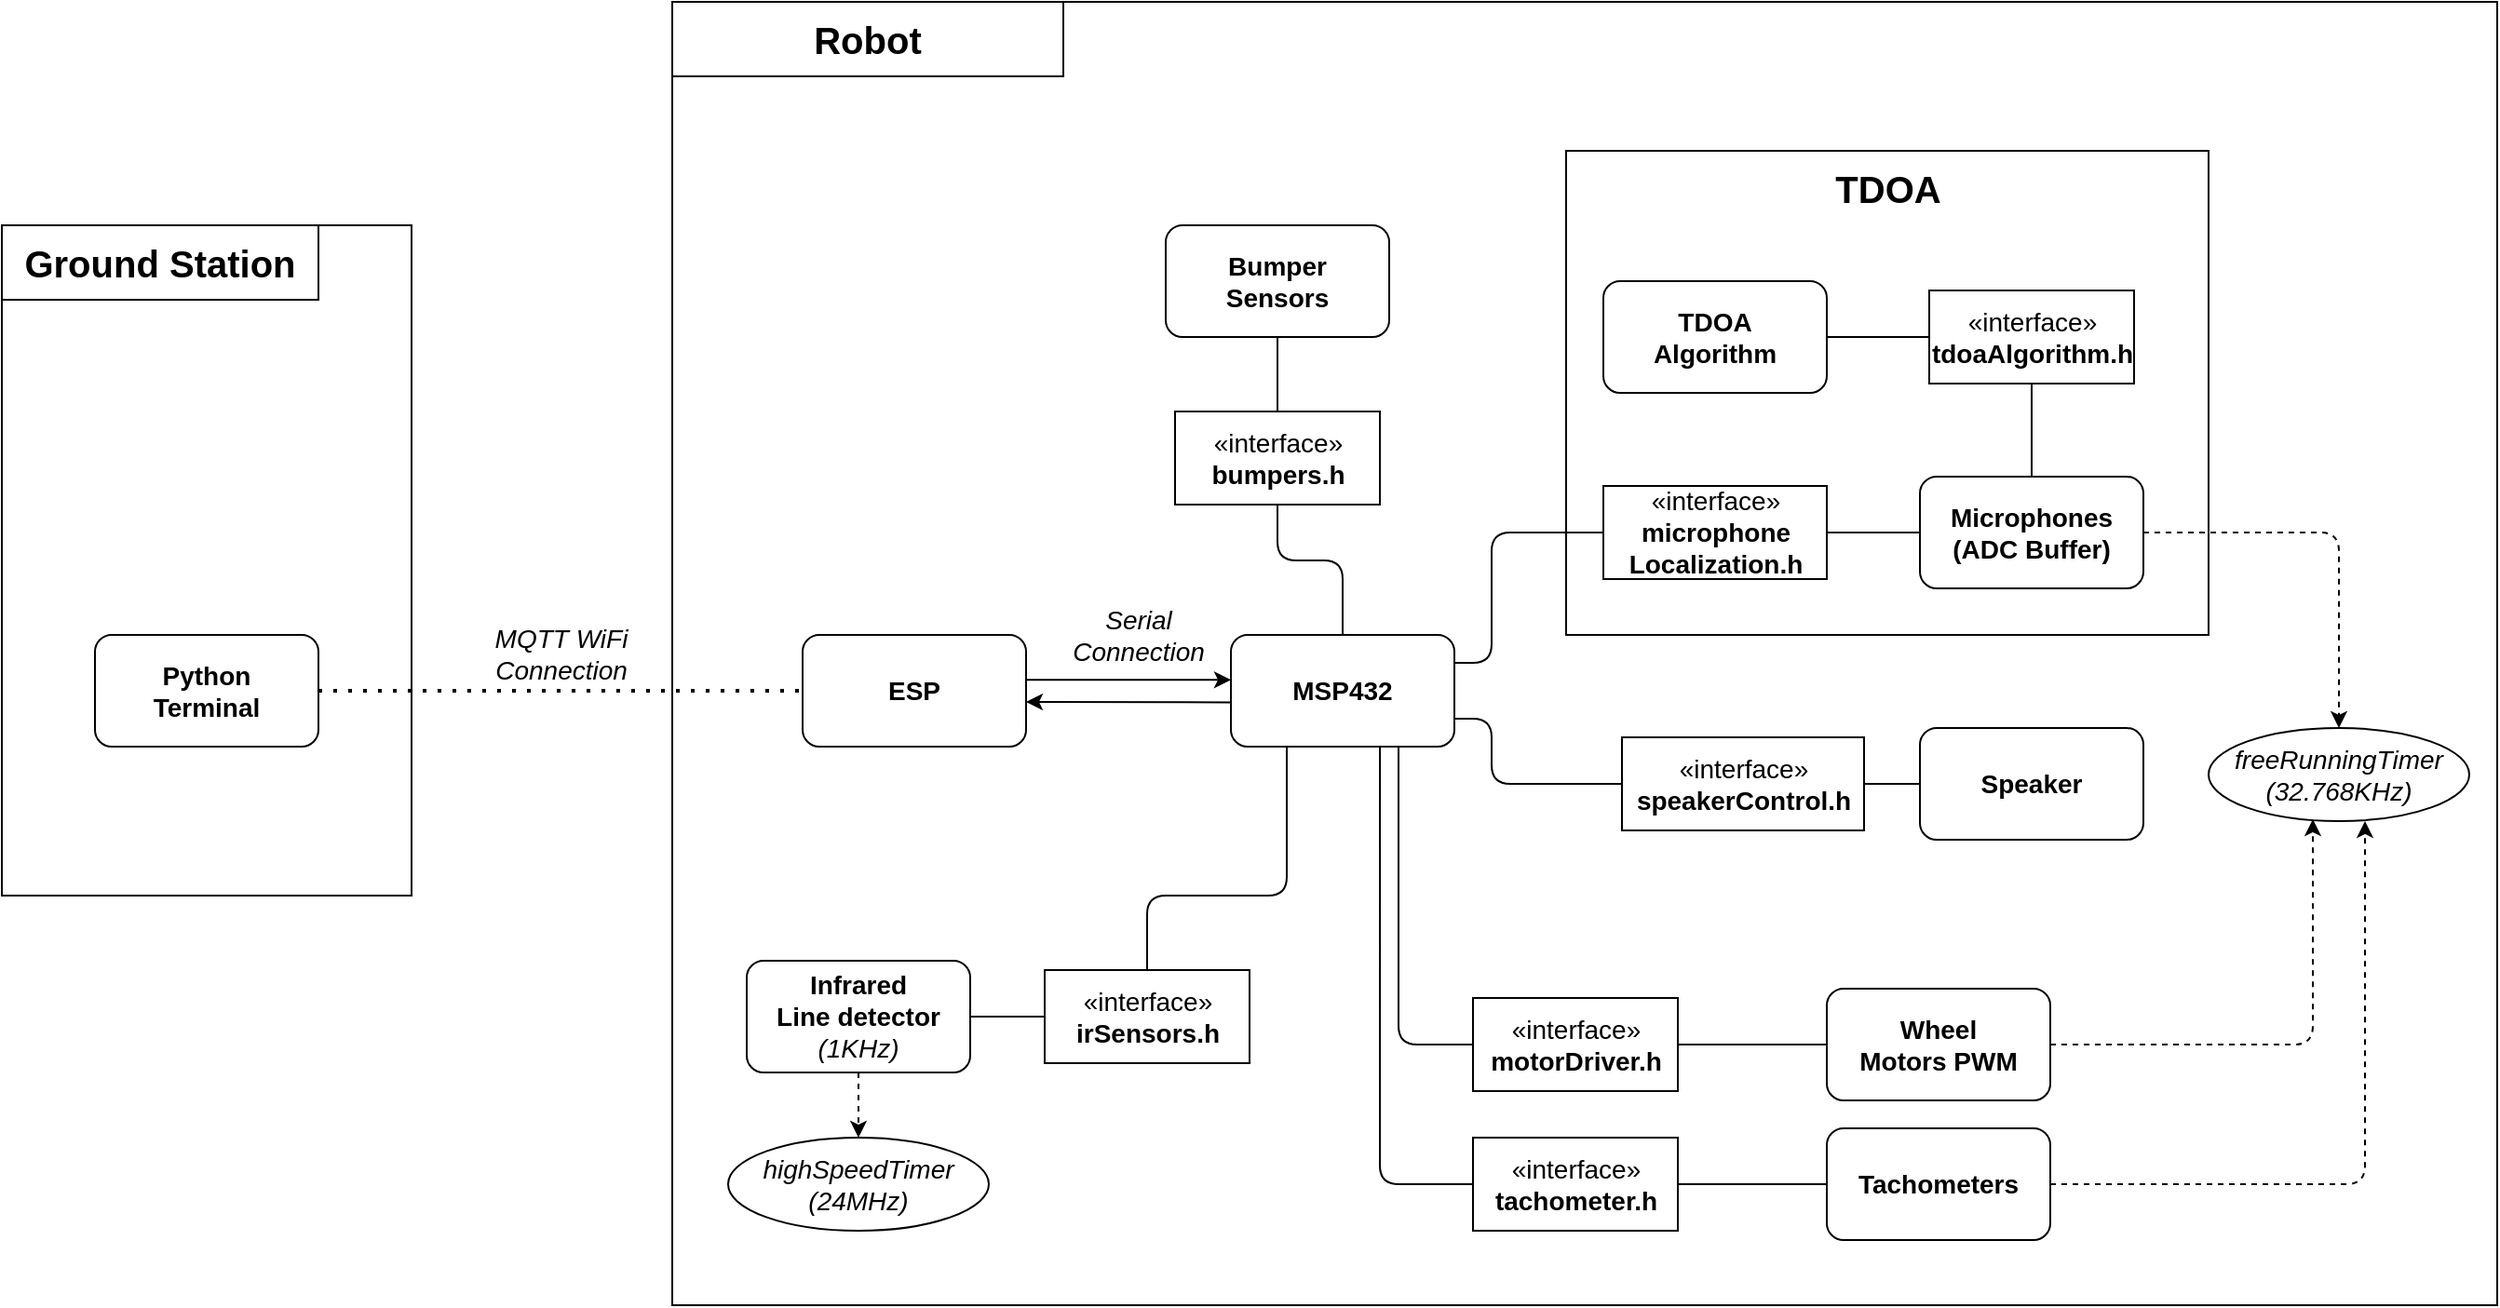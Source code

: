 <mxfile version="13.8.8" type="google"><diagram id="R2lEEEUBdFMjLlhIrx00" name="Page-1"><mxGraphModel dx="2444" dy="2011" grid="1" gridSize="10" guides="1" tooltips="1" connect="1" arrows="1" fold="1" page="1" pageScale="1" pageWidth="850" pageHeight="1100" math="0" shadow="0" extFonts="Permanent Marker^https://fonts.googleapis.com/css?family=Permanent+Marker"><root><mxCell id="0"/><mxCell id="1" parent="0"/><mxCell id="5R7EifW08s98xC6AkDYj-70" value="" style="rounded=0;whiteSpace=wrap;html=1;fontSize=14;fillColor=none;" parent="1" vertex="1"><mxGeometry x="100" y="-140" width="980" height="700" as="geometry"/></mxCell><mxCell id="5R7EifW08s98xC6AkDYj-71" value="" style="rounded=0;whiteSpace=wrap;html=1;fontSize=14;fillColor=none;" parent="1" vertex="1"><mxGeometry x="580" y="-60" width="345" height="260" as="geometry"/></mxCell><mxCell id="5R7EifW08s98xC6AkDYj-42" value="" style="rounded=0;whiteSpace=wrap;html=1;fontSize=14;fillColor=none;" parent="1" vertex="1"><mxGeometry x="-260" y="-20" width="220" height="360" as="geometry"/></mxCell><mxCell id="5R7EifW08s98xC6AkDYj-3" value="&lt;font style=&quot;font-size: 20px&quot;&gt;&lt;b&gt;Ground Station&lt;/b&gt;&lt;/font&gt;" style="text;html=1;fillColor=none;align=center;verticalAlign=middle;whiteSpace=wrap;rounded=0;strokeColor=#000000;" parent="1" vertex="1"><mxGeometry x="-260" y="-20" width="170" height="40" as="geometry"/></mxCell><mxCell id="5R7EifW08s98xC6AkDYj-10" value="&lt;span style=&quot;font-size: 14px;&quot;&gt;Python&lt;/span&gt;&lt;br style=&quot;font-size: 14px;&quot;&gt;&lt;span style=&quot;font-size: 14px;&quot;&gt;Terminal&lt;/span&gt;" style="rounded=1;whiteSpace=wrap;html=1;fontSize=14;fontStyle=1" parent="1" vertex="1"><mxGeometry x="-210" y="200" width="120" height="60" as="geometry"/></mxCell><mxCell id="5R7EifW08s98xC6AkDYj-13" value="ESP" style="rounded=1;whiteSpace=wrap;html=1;fontSize=14;fontStyle=1" parent="1" vertex="1"><mxGeometry x="170" y="200" width="120" height="60" as="geometry"/></mxCell><mxCell id="5R7EifW08s98xC6AkDYj-15" value="Bumper&lt;br style=&quot;font-size: 14px;&quot;&gt;Sensors" style="rounded=1;whiteSpace=wrap;html=1;fontSize=14;fontStyle=1" parent="1" vertex="1"><mxGeometry x="365" y="-20" width="120" height="60" as="geometry"/></mxCell><mxCell id="5R7EifW08s98xC6AkDYj-16" value="MSP432" style="rounded=1;whiteSpace=wrap;html=1;fontSize=14;fontStyle=1" parent="1" vertex="1"><mxGeometry x="400" y="200" width="120" height="60" as="geometry"/></mxCell><mxCell id="5R7EifW08s98xC6AkDYj-18" value="Speaker" style="rounded=1;whiteSpace=wrap;html=1;fontSize=14;fontStyle=1" parent="1" vertex="1"><mxGeometry x="770" y="250" width="120" height="60" as="geometry"/></mxCell><mxCell id="5R7EifW08s98xC6AkDYj-19" value="Microphones&lt;br&gt;(ADC Buffer)" style="rounded=1;whiteSpace=wrap;html=1;fontSize=14;fontStyle=1" parent="1" vertex="1"><mxGeometry x="770" y="115" width="120" height="60" as="geometry"/></mxCell><mxCell id="5R7EifW08s98xC6AkDYj-20" value="Infrared&lt;br style=&quot;font-size: 14px&quot;&gt;Line detector&lt;br&gt;&lt;span style=&quot;font-weight: normal&quot;&gt;&lt;i&gt;(1KHz)&lt;/i&gt;&lt;/span&gt;" style="rounded=1;whiteSpace=wrap;html=1;fontSize=14;fontStyle=1" parent="1" vertex="1"><mxGeometry x="140" y="375" width="120" height="60" as="geometry"/></mxCell><mxCell id="5R7EifW08s98xC6AkDYj-26" value="" style="endArrow=none;html=1;exitX=0;exitY=0.5;exitDx=0;exitDy=0;entryX=1;entryY=0.75;entryDx=0;entryDy=0;" parent="1" source="5R7EifW08s98xC6AkDYj-51" target="5R7EifW08s98xC6AkDYj-16" edge="1"><mxGeometry width="50" height="50" relative="1" as="geometry"><mxPoint x="470" y="330" as="sourcePoint"/><mxPoint x="470" y="270" as="targetPoint"/><Array as="points"><mxPoint x="540" y="280"/><mxPoint x="540" y="245"/></Array></mxGeometry></mxCell><mxCell id="5R7EifW08s98xC6AkDYj-27" value="" style="endArrow=none;dashed=1;html=1;dashPattern=1 3;strokeWidth=2;exitX=1;exitY=0.5;exitDx=0;exitDy=0;entryX=0;entryY=0.5;entryDx=0;entryDy=0;" parent="1" source="5R7EifW08s98xC6AkDYj-10" target="5R7EifW08s98xC6AkDYj-13" edge="1"><mxGeometry width="50" height="50" relative="1" as="geometry"><mxPoint x="400" y="310" as="sourcePoint"/><mxPoint x="450" y="260" as="targetPoint"/></mxGeometry></mxCell><mxCell id="5R7EifW08s98xC6AkDYj-29" value="MQTT WiFi&lt;br style=&quot;font-size: 14px&quot;&gt;Connection" style="edgeLabel;html=1;align=center;verticalAlign=middle;resizable=0;points=[];fontSize=14;fontStyle=2" parent="5R7EifW08s98xC6AkDYj-27" vertex="1" connectable="0"><mxGeometry x="0.3" y="3" relative="1" as="geometry"><mxPoint x="-39" y="-17" as="offset"/></mxGeometry></mxCell><mxCell id="5R7EifW08s98xC6AkDYj-34" value="&lt;font style=&quot;font-size: 20px&quot;&gt;&lt;b&gt;Robot&lt;/b&gt;&lt;/font&gt;" style="text;html=1;align=center;verticalAlign=middle;whiteSpace=wrap;rounded=0;strokeColor=#000000;" parent="1" vertex="1"><mxGeometry x="100" y="-140" width="210" height="40" as="geometry"/></mxCell><mxCell id="5R7EifW08s98xC6AkDYj-36" value="«interface»&lt;br style=&quot;font-size: 14px;&quot;&gt;&lt;b style=&quot;font-size: 14px;&quot;&gt;irSensors.h&lt;/b&gt;" style="html=1;fontSize=14;" parent="1" vertex="1"><mxGeometry x="300" y="380" width="110" height="50" as="geometry"/></mxCell><mxCell id="5R7EifW08s98xC6AkDYj-37" value="" style="endArrow=none;html=1;exitX=0.5;exitY=0;exitDx=0;exitDy=0;entryX=0.25;entryY=1;entryDx=0;entryDy=0;" parent="1" source="5R7EifW08s98xC6AkDYj-36" target="5R7EifW08s98xC6AkDYj-16" edge="1"><mxGeometry width="50" height="50" relative="1" as="geometry"><mxPoint x="460" y="250" as="sourcePoint"/><mxPoint x="420" y="300" as="targetPoint"/><Array as="points"><mxPoint x="355" y="340"/><mxPoint x="430" y="340"/></Array></mxGeometry></mxCell><mxCell id="5R7EifW08s98xC6AkDYj-38" value="" style="endArrow=none;html=1;exitX=1;exitY=0.5;exitDx=0;exitDy=0;entryX=0;entryY=0.5;entryDx=0;entryDy=0;" parent="1" source="5R7EifW08s98xC6AkDYj-20" target="5R7EifW08s98xC6AkDYj-36" edge="1"><mxGeometry width="50" height="50" relative="1" as="geometry"><mxPoint x="470" y="260" as="sourcePoint"/><mxPoint x="470" y="220" as="targetPoint"/></mxGeometry></mxCell><mxCell id="5R7EifW08s98xC6AkDYj-46" value="" style="endArrow=classic;html=1;fontSize=14;exitX=1.002;exitY=0.402;exitDx=0;exitDy=0;exitPerimeter=0;entryX=0;entryY=0.402;entryDx=0;entryDy=0;entryPerimeter=0;" parent="1" source="5R7EifW08s98xC6AkDYj-13" target="5R7EifW08s98xC6AkDYj-16" edge="1"><mxGeometry width="50" height="50" relative="1" as="geometry"><mxPoint x="320" y="210" as="sourcePoint"/><mxPoint x="399" y="227" as="targetPoint"/></mxGeometry></mxCell><mxCell id="5R7EifW08s98xC6AkDYj-49" value="Serial &lt;br&gt;Connection" style="edgeLabel;html=1;align=center;verticalAlign=middle;resizable=0;points=[];fontSize=14;fontStyle=2" parent="5R7EifW08s98xC6AkDYj-46" vertex="1" connectable="0"><mxGeometry x="0.417" relative="1" as="geometry"><mxPoint x="-18.24" y="-24.12" as="offset"/></mxGeometry></mxCell><mxCell id="5R7EifW08s98xC6AkDYj-47" value="" style="endArrow=classic;html=1;fontSize=14;exitX=-0.003;exitY=0.604;exitDx=0;exitDy=0;exitPerimeter=0;" parent="1" source="5R7EifW08s98xC6AkDYj-16" edge="1"><mxGeometry width="50" height="50" relative="1" as="geometry"><mxPoint x="300" y="225" as="sourcePoint"/><mxPoint x="290" y="236" as="targetPoint"/></mxGeometry></mxCell><mxCell id="5R7EifW08s98xC6AkDYj-51" value="«interface»&lt;br style=&quot;font-size: 14px&quot;&gt;&lt;b style=&quot;font-size: 14px&quot;&gt;speakerControl.h&lt;br&gt;&lt;/b&gt;" style="html=1;fontSize=14;" parent="1" vertex="1"><mxGeometry x="610" y="255" width="130" height="50" as="geometry"/></mxCell><mxCell id="5R7EifW08s98xC6AkDYj-53" value="" style="endArrow=none;html=1;exitX=0;exitY=0.5;exitDx=0;exitDy=0;entryX=1;entryY=0.5;entryDx=0;entryDy=0;" parent="1" source="5R7EifW08s98xC6AkDYj-18" target="5R7EifW08s98xC6AkDYj-51" edge="1"><mxGeometry width="50" height="50" relative="1" as="geometry"><mxPoint x="470" y="330" as="sourcePoint"/><mxPoint x="470" y="270" as="targetPoint"/></mxGeometry></mxCell><mxCell id="5R7EifW08s98xC6AkDYj-55" value="«interface»&lt;br style=&quot;font-size: 14px&quot;&gt;&lt;b style=&quot;font-size: 14px&quot;&gt;bumpers.h&lt;/b&gt;" style="html=1;fontSize=14;" parent="1" vertex="1"><mxGeometry x="370" y="80" width="110" height="50" as="geometry"/></mxCell><mxCell id="5R7EifW08s98xC6AkDYj-56" value="" style="endArrow=none;html=1;exitX=0.5;exitY=0;exitDx=0;exitDy=0;entryX=0.5;entryY=1;entryDx=0;entryDy=0;" parent="1" source="5R7EifW08s98xC6AkDYj-16" target="5R7EifW08s98xC6AkDYj-55" edge="1"><mxGeometry width="50" height="50" relative="1" as="geometry"><mxPoint x="470" y="330" as="sourcePoint"/><mxPoint x="470" y="270" as="targetPoint"/><Array as="points"><mxPoint x="460" y="160"/><mxPoint x="425" y="160"/></Array></mxGeometry></mxCell><mxCell id="5R7EifW08s98xC6AkDYj-57" value="" style="endArrow=none;html=1;entryX=0.5;entryY=1;entryDx=0;entryDy=0;exitX=0.5;exitY=0;exitDx=0;exitDy=0;" parent="1" source="5R7EifW08s98xC6AkDYj-55" target="5R7EifW08s98xC6AkDYj-15" edge="1"><mxGeometry width="50" height="50" relative="1" as="geometry"><mxPoint x="510" y="80" as="sourcePoint"/><mxPoint x="500" y="160" as="targetPoint"/></mxGeometry></mxCell><mxCell id="5R7EifW08s98xC6AkDYj-58" value="Tachometers" style="rounded=1;whiteSpace=wrap;html=1;fontSize=14;fontStyle=1" parent="1" vertex="1"><mxGeometry x="720" y="465" width="120" height="60" as="geometry"/></mxCell><mxCell id="5R7EifW08s98xC6AkDYj-59" value="TDOA&lt;br&gt;Algorithm" style="rounded=1;whiteSpace=wrap;html=1;fontSize=14;fontStyle=1" parent="1" vertex="1"><mxGeometry x="600" y="10" width="120" height="60" as="geometry"/></mxCell><mxCell id="5R7EifW08s98xC6AkDYj-60" value="«interface»&lt;br style=&quot;font-size: 14px&quot;&gt;&lt;b style=&quot;font-size: 14px&quot;&gt;microphone&lt;br&gt;Localization.h&lt;/b&gt;" style="html=1;fontSize=14;" parent="1" vertex="1"><mxGeometry x="600" y="120" width="120" height="50" as="geometry"/></mxCell><mxCell id="5R7EifW08s98xC6AkDYj-72" value="&lt;span style=&quot;font-size: 20px&quot;&gt;&lt;b&gt;TDOA&lt;/b&gt;&lt;/span&gt;" style="text;html=1;strokeColor=none;fillColor=none;align=center;verticalAlign=middle;whiteSpace=wrap;rounded=0;" parent="1" vertex="1"><mxGeometry x="647.5" y="-60" width="210" height="40" as="geometry"/></mxCell><mxCell id="5R7EifW08s98xC6AkDYj-78" value="Wheel&lt;br&gt;Motors PWM" style="rounded=1;whiteSpace=wrap;html=1;fontSize=14;fontStyle=1" parent="1" vertex="1"><mxGeometry x="720" y="390" width="120" height="60" as="geometry"/></mxCell><mxCell id="5R7EifW08s98xC6AkDYj-80" value="«interface»&lt;br style=&quot;font-size: 14px&quot;&gt;&lt;b style=&quot;font-size: 14px&quot;&gt;motorDriver.h&lt;/b&gt;" style="html=1;fontSize=14;" parent="1" vertex="1"><mxGeometry x="530" y="395" width="110" height="50" as="geometry"/></mxCell><mxCell id="5R7EifW08s98xC6AkDYj-81" value="" style="endArrow=none;html=1;exitX=1;exitY=0.5;exitDx=0;exitDy=0;entryX=0;entryY=0.5;entryDx=0;entryDy=0;" parent="1" source="5R7EifW08s98xC6AkDYj-80" target="5R7EifW08s98xC6AkDYj-78" edge="1"><mxGeometry width="50" height="50" relative="1" as="geometry"><mxPoint x="575" y="435" as="sourcePoint"/><mxPoint x="530" y="325" as="targetPoint"/></mxGeometry></mxCell><mxCell id="5R7EifW08s98xC6AkDYj-84" value="«interface»&lt;br style=&quot;font-size: 14px&quot;&gt;&lt;b style=&quot;font-size: 14px&quot;&gt;tdoaAlgorithm.h&lt;/b&gt;" style="html=1;fontSize=14;" parent="1" vertex="1"><mxGeometry x="775" y="15" width="110" height="50" as="geometry"/></mxCell><mxCell id="5R7EifW08s98xC6AkDYj-86" value="" style="endArrow=none;html=1;exitX=1;exitY=0.25;exitDx=0;exitDy=0;entryX=0;entryY=0.5;entryDx=0;entryDy=0;" parent="1" source="5R7EifW08s98xC6AkDYj-16" target="5R7EifW08s98xC6AkDYj-60" edge="1"><mxGeometry width="50" height="50" relative="1" as="geometry"><mxPoint x="710" y="165" as="sourcePoint"/><mxPoint x="740" y="165" as="targetPoint"/><Array as="points"><mxPoint x="540" y="215"/><mxPoint x="540" y="145"/></Array></mxGeometry></mxCell><mxCell id="5R7EifW08s98xC6AkDYj-88" value="«interface»&lt;br style=&quot;font-size: 14px&quot;&gt;&lt;b style=&quot;font-size: 14px&quot;&gt;tachometer.h&lt;/b&gt;" style="html=1;fontSize=14;" parent="1" vertex="1"><mxGeometry x="530" y="470" width="110" height="50" as="geometry"/></mxCell><mxCell id="5R7EifW08s98xC6AkDYj-90" value="" style="endArrow=none;html=1;exitX=1;exitY=0.5;exitDx=0;exitDy=0;entryX=0;entryY=0.5;entryDx=0;entryDy=0;" parent="1" source="5R7EifW08s98xC6AkDYj-88" target="5R7EifW08s98xC6AkDYj-58" edge="1"><mxGeometry width="50" height="50" relative="1" as="geometry"><mxPoint x="650" y="430" as="sourcePoint"/><mxPoint x="730" y="430" as="targetPoint"/></mxGeometry></mxCell><mxCell id="5R7EifW08s98xC6AkDYj-91" value="" style="endArrow=none;html=1;exitX=0;exitY=0.5;exitDx=0;exitDy=0;entryX=0.75;entryY=1;entryDx=0;entryDy=0;" parent="1" source="5R7EifW08s98xC6AkDYj-80" target="5R7EifW08s98xC6AkDYj-16" edge="1"><mxGeometry width="50" height="50" relative="1" as="geometry"><mxPoint x="650" y="485" as="sourcePoint"/><mxPoint x="730" y="485" as="targetPoint"/><Array as="points"><mxPoint x="490" y="420"/></Array></mxGeometry></mxCell><mxCell id="5R7EifW08s98xC6AkDYj-92" value="" style="endArrow=none;html=1;exitX=0;exitY=0.5;exitDx=0;exitDy=0;entryX=0.667;entryY=1;entryDx=0;entryDy=0;entryPerimeter=0;" parent="1" source="5R7EifW08s98xC6AkDYj-88" target="5R7EifW08s98xC6AkDYj-16" edge="1"><mxGeometry width="50" height="50" relative="1" as="geometry"><mxPoint x="660" y="495" as="sourcePoint"/><mxPoint x="740" y="495" as="targetPoint"/><Array as="points"><mxPoint x="480" y="495"/></Array></mxGeometry></mxCell><mxCell id="5R7EifW08s98xC6AkDYj-93" value="highSpeedTimer&lt;br&gt;(24MHz)" style="ellipse;whiteSpace=wrap;html=1;fillColor=none;fontSize=14;fontStyle=2" parent="1" vertex="1"><mxGeometry x="130" y="470" width="140" height="50" as="geometry"/></mxCell><mxCell id="5R7EifW08s98xC6AkDYj-95" value="" style="endArrow=classic;html=1;fontSize=14;exitX=0.5;exitY=1;exitDx=0;exitDy=0;entryX=0.5;entryY=0;entryDx=0;entryDy=0;dashed=1;" parent="1" source="5R7EifW08s98xC6AkDYj-20" target="5R7EifW08s98xC6AkDYj-93" edge="1"><mxGeometry width="50" height="50" relative="1" as="geometry"><mxPoint x="560" y="290" as="sourcePoint"/><mxPoint x="610" y="240" as="targetPoint"/></mxGeometry></mxCell><mxCell id="5R7EifW08s98xC6AkDYj-96" value="" style="endArrow=classic;html=1;fontSize=14;entryX=0.6;entryY=1;entryDx=0;entryDy=0;dashed=1;entryPerimeter=0;exitX=1;exitY=0.5;exitDx=0;exitDy=0;" parent="1" source="5R7EifW08s98xC6AkDYj-58" target="TtPy7oQasQts93SGLKBZ-1" edge="1"><mxGeometry width="50" height="50" relative="1" as="geometry"><mxPoint x="210" y="445" as="sourcePoint"/><mxPoint x="880" y="495" as="targetPoint"/><Array as="points"><mxPoint x="1009" y="495"/></Array></mxGeometry></mxCell><mxCell id="5R7EifW08s98xC6AkDYj-98" value="" style="endArrow=classic;html=1;fontSize=14;entryX=0.4;entryY=0.98;entryDx=0;entryDy=0;dashed=1;exitX=1;exitY=0.5;exitDx=0;exitDy=0;entryPerimeter=0;" parent="1" source="5R7EifW08s98xC6AkDYj-78" target="TtPy7oQasQts93SGLKBZ-1" edge="1"><mxGeometry width="50" height="50" relative="1" as="geometry"><mxPoint x="850" y="505" as="sourcePoint"/><mxPoint x="880" y="420" as="targetPoint"/><Array as="points"><mxPoint x="981" y="420"/></Array></mxGeometry></mxCell><mxCell id="TtPy7oQasQts93SGLKBZ-1" value="freeRunningTimer&lt;br&gt;(32.768KHz)" style="ellipse;whiteSpace=wrap;html=1;fillColor=none;fontSize=14;fontStyle=2" vertex="1" parent="1"><mxGeometry x="925" y="250" width="140" height="50" as="geometry"/></mxCell><mxCell id="TtPy7oQasQts93SGLKBZ-3" value="" style="endArrow=classic;html=1;fontSize=14;entryX=0.5;entryY=0;entryDx=0;entryDy=0;dashed=1;exitX=1;exitY=0.5;exitDx=0;exitDy=0;" edge="1" parent="1" source="5R7EifW08s98xC6AkDYj-19" target="TtPy7oQasQts93SGLKBZ-1"><mxGeometry width="50" height="50" relative="1" as="geometry"><mxPoint x="850" y="430" as="sourcePoint"/><mxPoint x="1006" y="309" as="targetPoint"/><Array as="points"><mxPoint x="995" y="145"/></Array></mxGeometry></mxCell><mxCell id="TtPy7oQasQts93SGLKBZ-5" value="" style="endArrow=none;html=1;exitX=0;exitY=0.5;exitDx=0;exitDy=0;entryX=1;entryY=0.5;entryDx=0;entryDy=0;" edge="1" parent="1" source="5R7EifW08s98xC6AkDYj-19" target="5R7EifW08s98xC6AkDYj-60"><mxGeometry width="50" height="50" relative="1" as="geometry"><mxPoint x="780" y="290" as="sourcePoint"/><mxPoint x="750" y="290" as="targetPoint"/></mxGeometry></mxCell><mxCell id="TtPy7oQasQts93SGLKBZ-6" value="" style="endArrow=none;html=1;exitX=0.5;exitY=1;exitDx=0;exitDy=0;entryX=0.5;entryY=0;entryDx=0;entryDy=0;" edge="1" parent="1" source="5R7EifW08s98xC6AkDYj-84" target="5R7EifW08s98xC6AkDYj-19"><mxGeometry width="50" height="50" relative="1" as="geometry"><mxPoint x="780" y="155" as="sourcePoint"/><mxPoint x="730" y="155" as="targetPoint"/></mxGeometry></mxCell><mxCell id="TtPy7oQasQts93SGLKBZ-7" value="" style="endArrow=none;html=1;exitX=0;exitY=0.5;exitDx=0;exitDy=0;entryX=1;entryY=0.5;entryDx=0;entryDy=0;" edge="1" parent="1" source="5R7EifW08s98xC6AkDYj-84" target="5R7EifW08s98xC6AkDYj-59"><mxGeometry width="50" height="50" relative="1" as="geometry"><mxPoint x="790" y="165" as="sourcePoint"/><mxPoint x="740" y="165" as="targetPoint"/></mxGeometry></mxCell></root></mxGraphModel></diagram></mxfile>